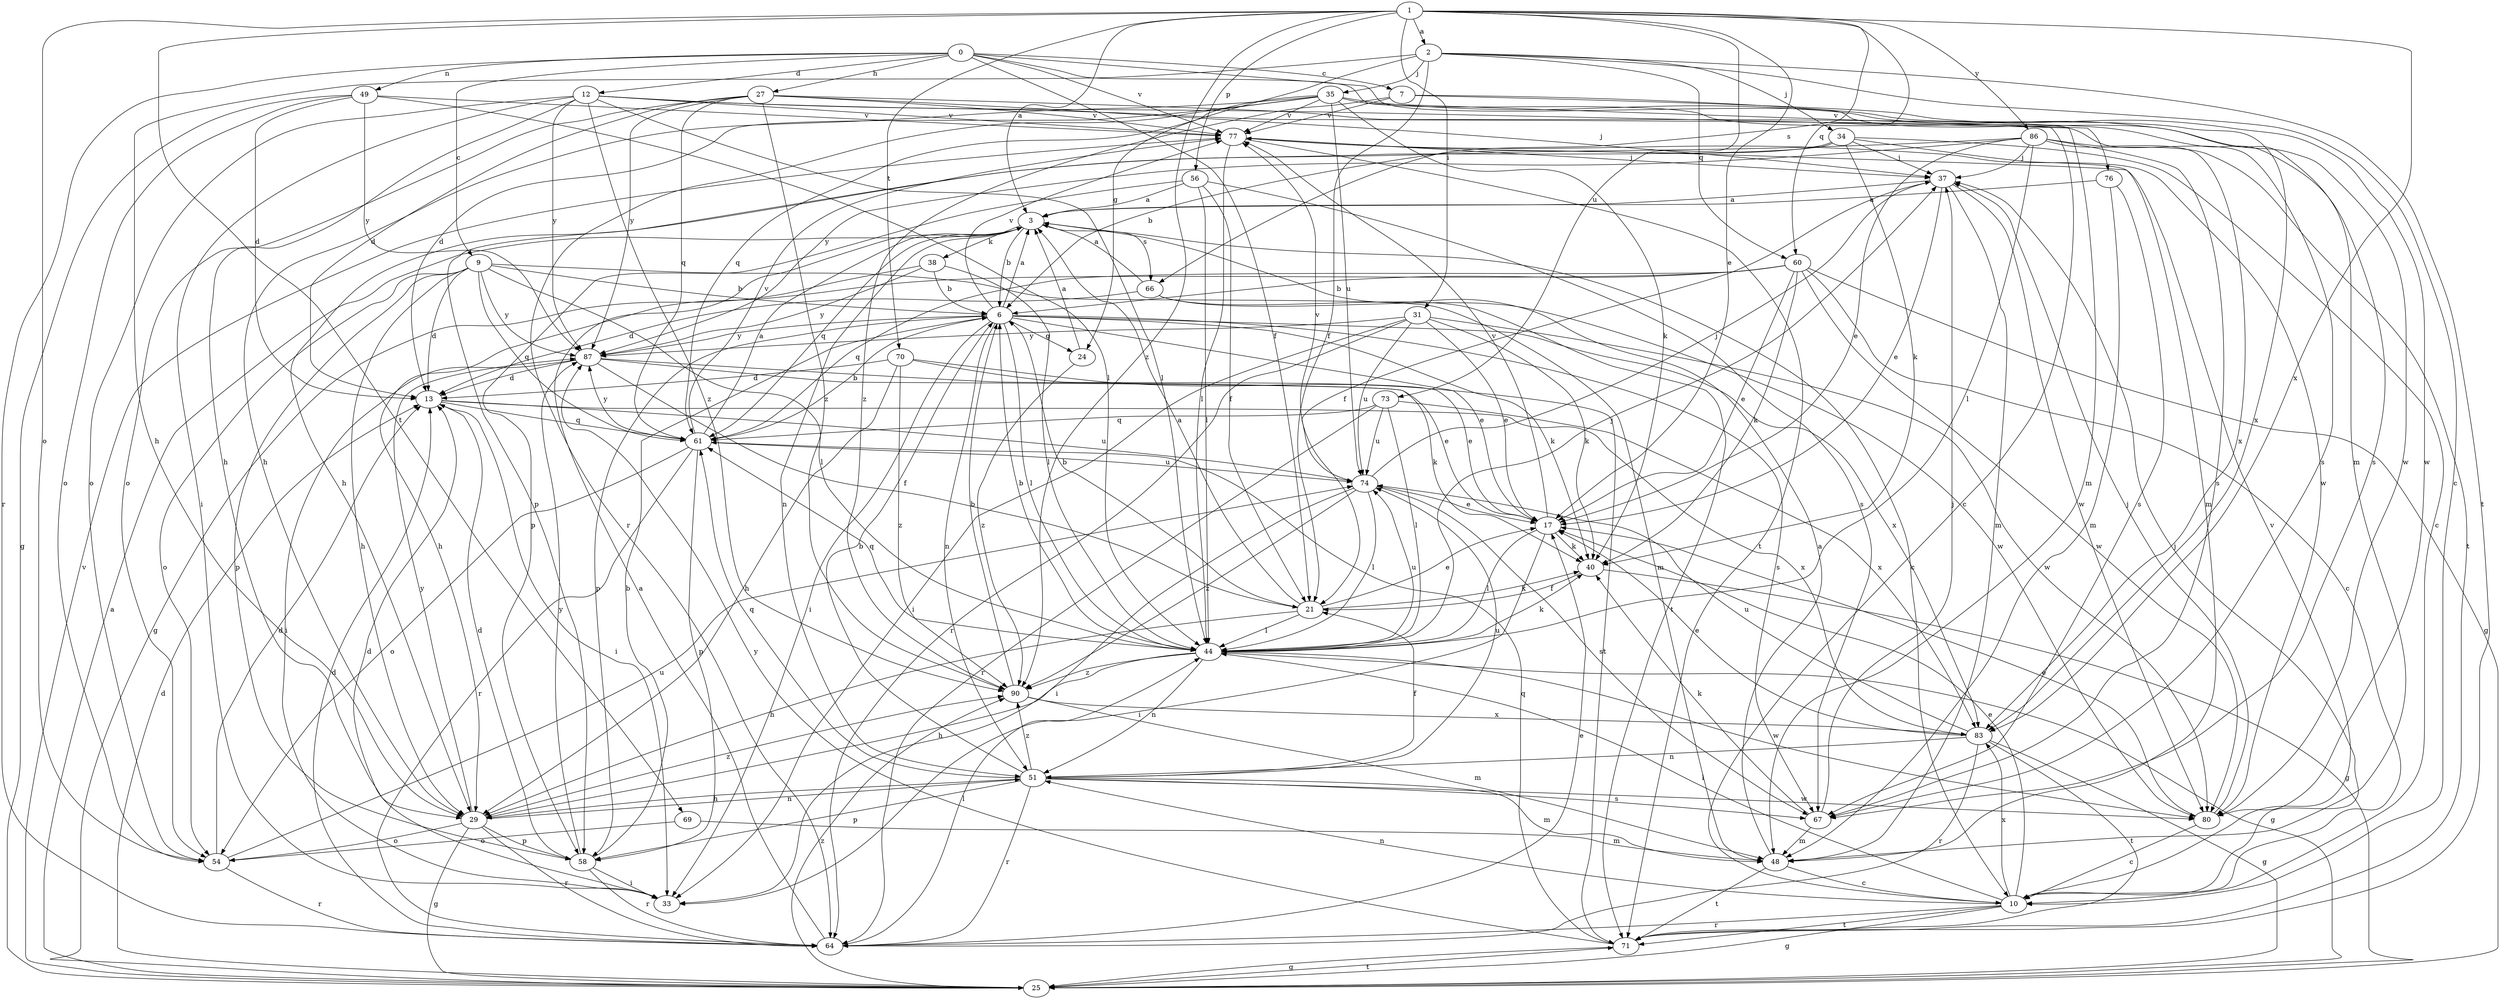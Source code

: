strict digraph  {
0;
1;
2;
3;
6;
7;
9;
10;
12;
13;
17;
21;
24;
25;
27;
29;
31;
33;
34;
35;
37;
38;
40;
44;
48;
49;
51;
54;
56;
58;
60;
61;
64;
66;
67;
69;
70;
71;
73;
74;
76;
77;
80;
83;
86;
87;
90;
0 -> 7  [label=c];
0 -> 9  [label=c];
0 -> 12  [label=d];
0 -> 21  [label=f];
0 -> 27  [label=h];
0 -> 48  [label=m];
0 -> 49  [label=n];
0 -> 64  [label=r];
0 -> 76  [label=v];
0 -> 77  [label=v];
1 -> 2  [label=a];
1 -> 3  [label=a];
1 -> 17  [label=e];
1 -> 31  [label=i];
1 -> 54  [label=o];
1 -> 56  [label=p];
1 -> 60  [label=q];
1 -> 66  [label=s];
1 -> 69  [label=t];
1 -> 70  [label=t];
1 -> 73  [label=u];
1 -> 83  [label=x];
1 -> 86  [label=y];
1 -> 90  [label=z];
2 -> 10  [label=c];
2 -> 21  [label=f];
2 -> 24  [label=g];
2 -> 29  [label=h];
2 -> 34  [label=j];
2 -> 35  [label=j];
2 -> 60  [label=q];
2 -> 71  [label=t];
3 -> 6  [label=b];
3 -> 10  [label=c];
3 -> 38  [label=k];
3 -> 51  [label=n];
3 -> 61  [label=q];
3 -> 66  [label=s];
6 -> 3  [label=a];
6 -> 17  [label=e];
6 -> 24  [label=g];
6 -> 33  [label=i];
6 -> 40  [label=k];
6 -> 44  [label=l];
6 -> 51  [label=n];
6 -> 58  [label=p];
6 -> 67  [label=s];
6 -> 77  [label=v];
6 -> 83  [label=x];
6 -> 87  [label=y];
7 -> 77  [label=v];
7 -> 80  [label=w];
7 -> 83  [label=x];
7 -> 90  [label=z];
9 -> 6  [label=b];
9 -> 13  [label=d];
9 -> 29  [label=h];
9 -> 44  [label=l];
9 -> 48  [label=m];
9 -> 54  [label=o];
9 -> 58  [label=p];
9 -> 61  [label=q];
9 -> 87  [label=y];
10 -> 17  [label=e];
10 -> 25  [label=g];
10 -> 37  [label=j];
10 -> 44  [label=l];
10 -> 51  [label=n];
10 -> 64  [label=r];
10 -> 71  [label=t];
10 -> 77  [label=v];
10 -> 83  [label=x];
12 -> 10  [label=c];
12 -> 29  [label=h];
12 -> 33  [label=i];
12 -> 44  [label=l];
12 -> 54  [label=o];
12 -> 67  [label=s];
12 -> 77  [label=v];
12 -> 87  [label=y];
12 -> 90  [label=z];
13 -> 33  [label=i];
13 -> 61  [label=q];
13 -> 74  [label=u];
13 -> 83  [label=x];
17 -> 33  [label=i];
17 -> 40  [label=k];
17 -> 44  [label=l];
17 -> 77  [label=v];
21 -> 3  [label=a];
21 -> 6  [label=b];
21 -> 17  [label=e];
21 -> 29  [label=h];
21 -> 40  [label=k];
21 -> 44  [label=l];
24 -> 3  [label=a];
24 -> 90  [label=z];
25 -> 3  [label=a];
25 -> 13  [label=d];
25 -> 71  [label=t];
25 -> 77  [label=v];
25 -> 90  [label=z];
27 -> 13  [label=d];
27 -> 37  [label=j];
27 -> 48  [label=m];
27 -> 54  [label=o];
27 -> 61  [label=q];
27 -> 77  [label=v];
27 -> 87  [label=y];
27 -> 90  [label=z];
29 -> 25  [label=g];
29 -> 51  [label=n];
29 -> 54  [label=o];
29 -> 58  [label=p];
29 -> 64  [label=r];
29 -> 87  [label=y];
29 -> 90  [label=z];
31 -> 17  [label=e];
31 -> 33  [label=i];
31 -> 40  [label=k];
31 -> 64  [label=r];
31 -> 74  [label=u];
31 -> 80  [label=w];
31 -> 87  [label=y];
33 -> 13  [label=d];
34 -> 6  [label=b];
34 -> 10  [label=c];
34 -> 37  [label=j];
34 -> 40  [label=k];
34 -> 48  [label=m];
34 -> 58  [label=p];
35 -> 13  [label=d];
35 -> 29  [label=h];
35 -> 40  [label=k];
35 -> 61  [label=q];
35 -> 64  [label=r];
35 -> 67  [label=s];
35 -> 74  [label=u];
35 -> 77  [label=v];
35 -> 80  [label=w];
37 -> 3  [label=a];
37 -> 17  [label=e];
37 -> 21  [label=f];
37 -> 48  [label=m];
37 -> 80  [label=w];
38 -> 6  [label=b];
38 -> 25  [label=g];
38 -> 44  [label=l];
38 -> 87  [label=y];
40 -> 21  [label=f];
40 -> 25  [label=g];
44 -> 6  [label=b];
44 -> 25  [label=g];
44 -> 29  [label=h];
44 -> 37  [label=j];
44 -> 40  [label=k];
44 -> 51  [label=n];
44 -> 61  [label=q];
44 -> 74  [label=u];
44 -> 80  [label=w];
44 -> 90  [label=z];
48 -> 3  [label=a];
48 -> 10  [label=c];
48 -> 71  [label=t];
49 -> 13  [label=d];
49 -> 25  [label=g];
49 -> 44  [label=l];
49 -> 54  [label=o];
49 -> 77  [label=v];
49 -> 87  [label=y];
51 -> 6  [label=b];
51 -> 21  [label=f];
51 -> 29  [label=h];
51 -> 48  [label=m];
51 -> 58  [label=p];
51 -> 61  [label=q];
51 -> 64  [label=r];
51 -> 67  [label=s];
51 -> 74  [label=u];
51 -> 80  [label=w];
51 -> 90  [label=z];
54 -> 13  [label=d];
54 -> 64  [label=r];
54 -> 74  [label=u];
56 -> 3  [label=a];
56 -> 21  [label=f];
56 -> 44  [label=l];
56 -> 58  [label=p];
56 -> 67  [label=s];
58 -> 6  [label=b];
58 -> 13  [label=d];
58 -> 33  [label=i];
58 -> 64  [label=r];
58 -> 87  [label=y];
60 -> 6  [label=b];
60 -> 10  [label=c];
60 -> 17  [label=e];
60 -> 25  [label=g];
60 -> 29  [label=h];
60 -> 40  [label=k];
60 -> 61  [label=q];
60 -> 80  [label=w];
61 -> 3  [label=a];
61 -> 6  [label=b];
61 -> 54  [label=o];
61 -> 58  [label=p];
61 -> 64  [label=r];
61 -> 74  [label=u];
61 -> 77  [label=v];
61 -> 87  [label=y];
64 -> 3  [label=a];
64 -> 13  [label=d];
64 -> 17  [label=e];
64 -> 44  [label=l];
66 -> 3  [label=a];
66 -> 13  [label=d];
66 -> 71  [label=t];
66 -> 80  [label=w];
67 -> 37  [label=j];
67 -> 40  [label=k];
67 -> 48  [label=m];
69 -> 48  [label=m];
69 -> 54  [label=o];
70 -> 13  [label=d];
70 -> 17  [label=e];
70 -> 29  [label=h];
70 -> 71  [label=t];
70 -> 90  [label=z];
71 -> 25  [label=g];
71 -> 61  [label=q];
71 -> 87  [label=y];
73 -> 44  [label=l];
73 -> 61  [label=q];
73 -> 64  [label=r];
73 -> 74  [label=u];
73 -> 83  [label=x];
74 -> 17  [label=e];
74 -> 33  [label=i];
74 -> 37  [label=j];
74 -> 44  [label=l];
74 -> 67  [label=s];
74 -> 77  [label=v];
74 -> 90  [label=z];
76 -> 3  [label=a];
76 -> 48  [label=m];
76 -> 67  [label=s];
77 -> 37  [label=j];
77 -> 44  [label=l];
77 -> 71  [label=t];
77 -> 80  [label=w];
80 -> 10  [label=c];
80 -> 17  [label=e];
80 -> 37  [label=j];
83 -> 17  [label=e];
83 -> 25  [label=g];
83 -> 51  [label=n];
83 -> 64  [label=r];
83 -> 71  [label=t];
83 -> 74  [label=u];
86 -> 17  [label=e];
86 -> 29  [label=h];
86 -> 37  [label=j];
86 -> 44  [label=l];
86 -> 67  [label=s];
86 -> 71  [label=t];
86 -> 83  [label=x];
86 -> 87  [label=y];
87 -> 13  [label=d];
87 -> 17  [label=e];
87 -> 21  [label=f];
87 -> 33  [label=i];
87 -> 40  [label=k];
90 -> 6  [label=b];
90 -> 48  [label=m];
90 -> 83  [label=x];
}
